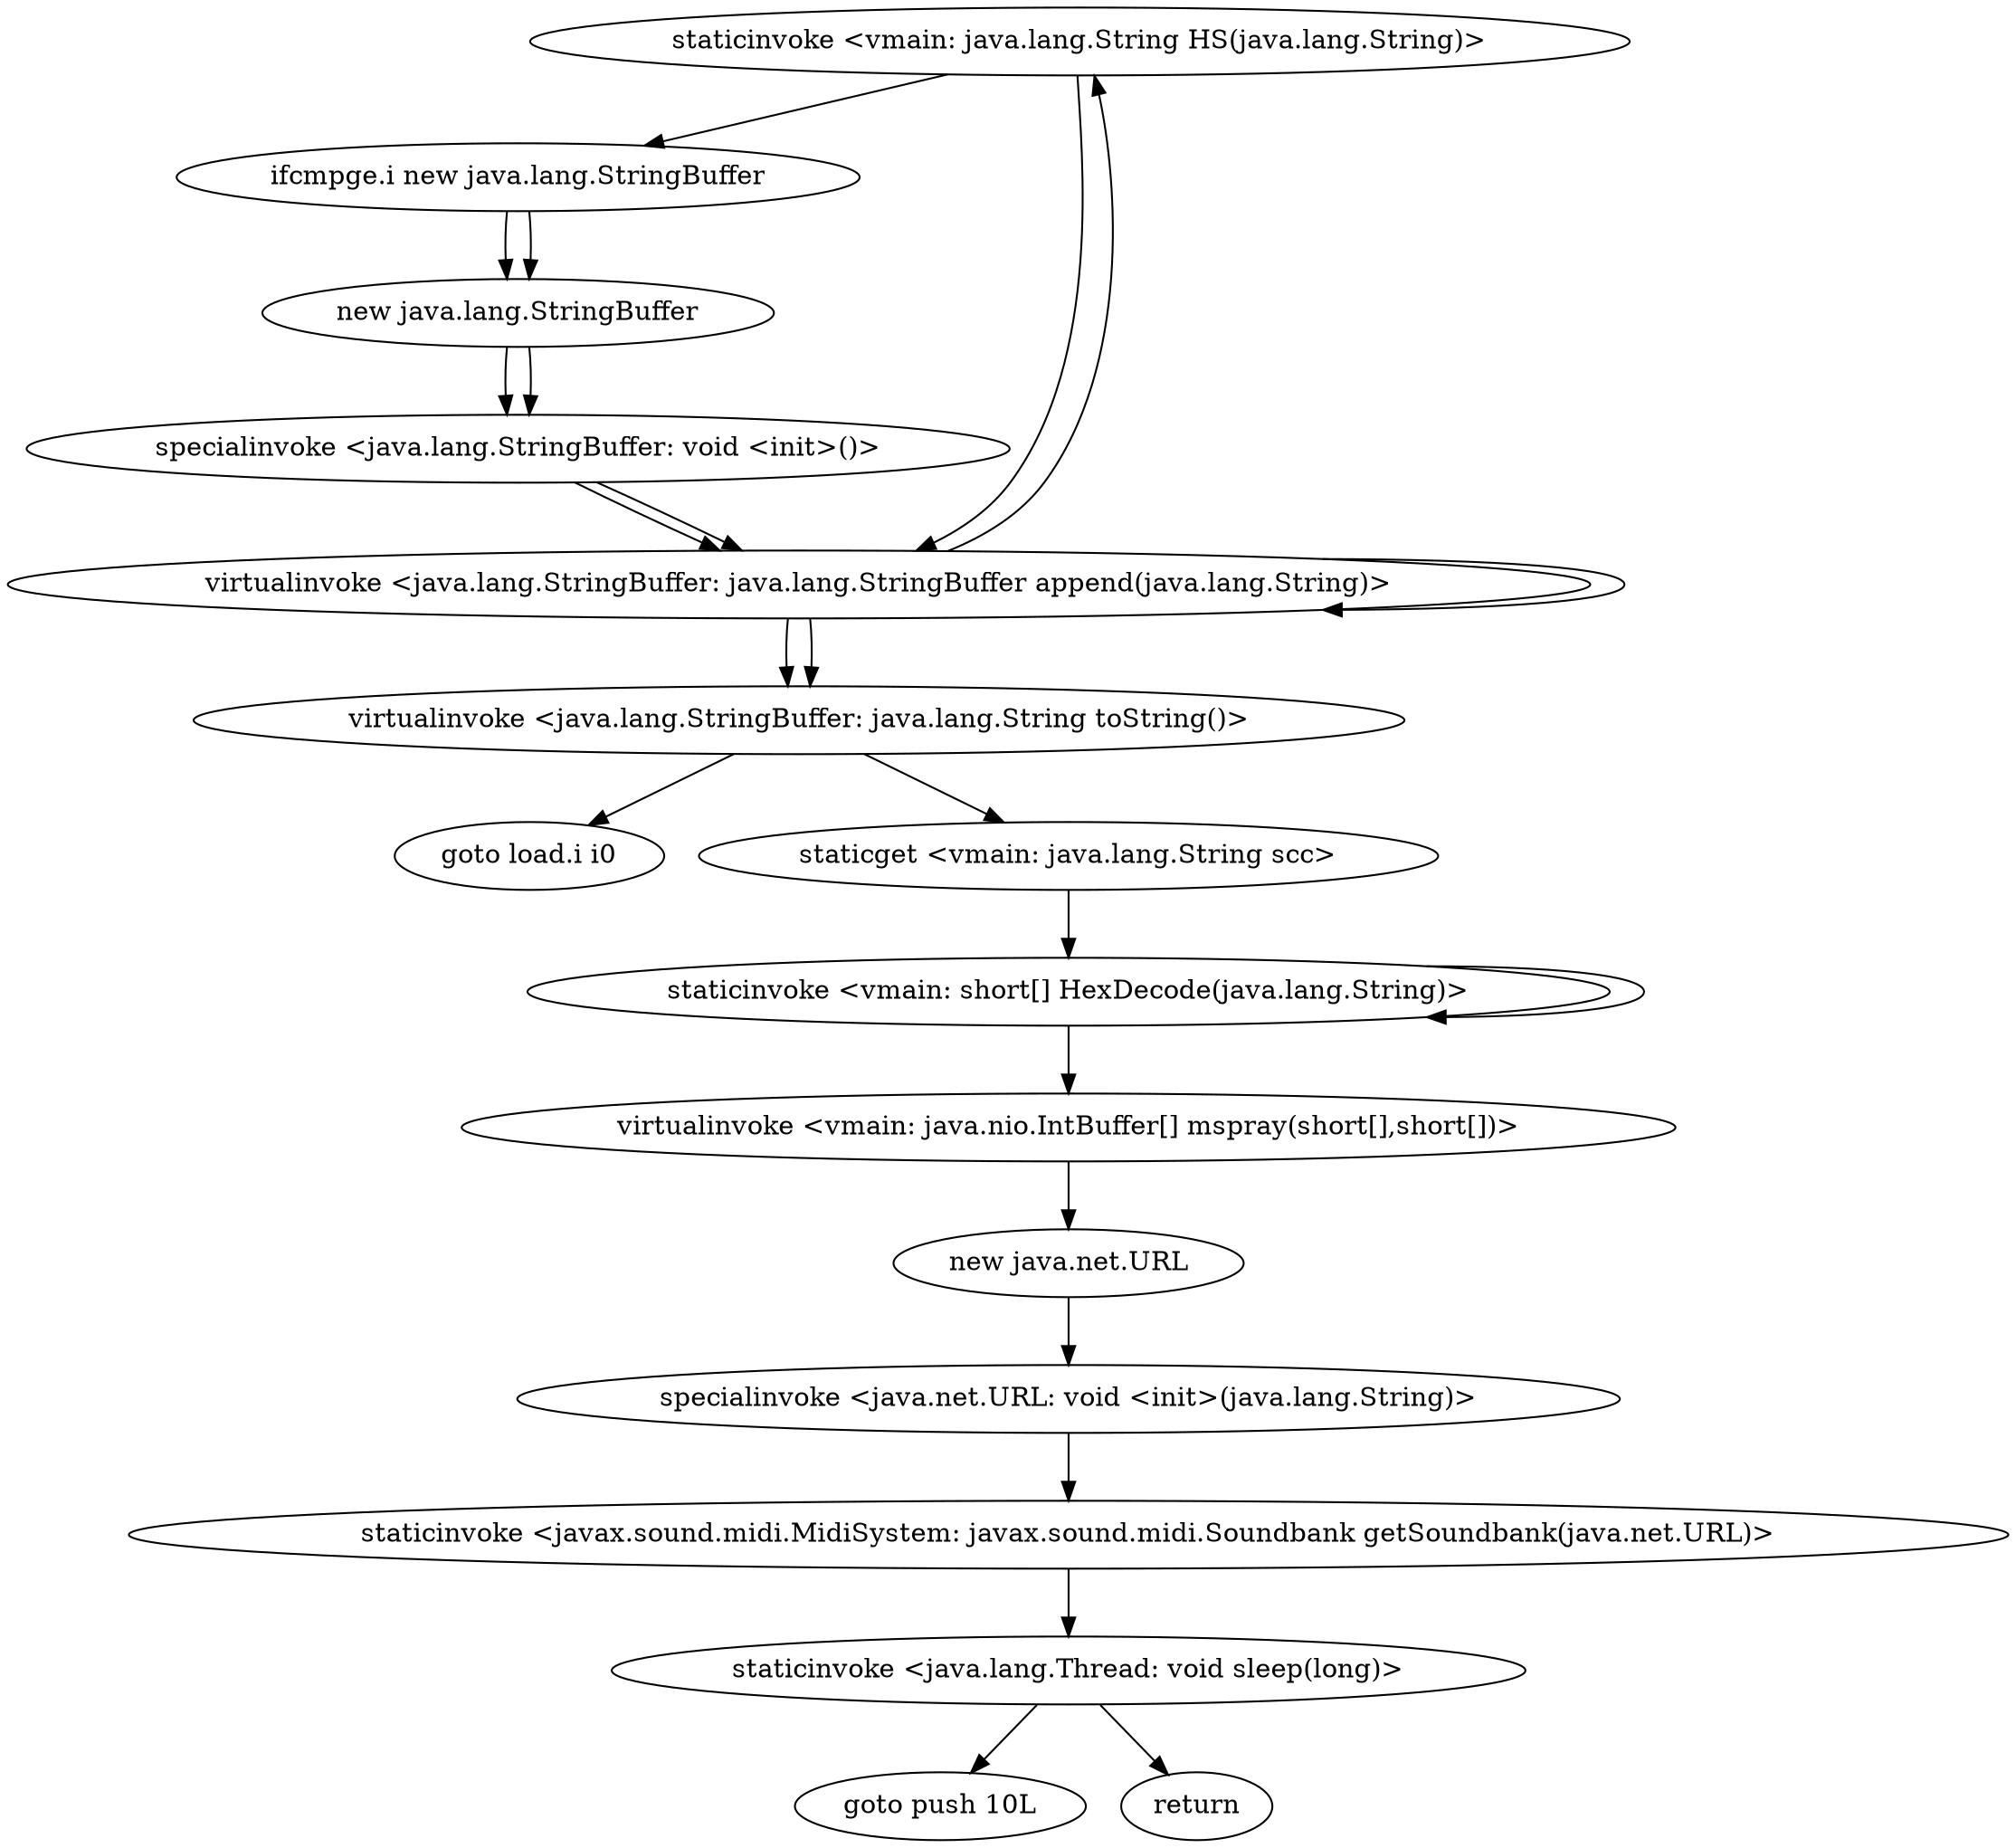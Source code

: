 digraph "" {
"staticinvoke <vmain: java.lang.String HS(java.lang.String)>";
 "staticinvoke <vmain: java.lang.String HS(java.lang.String)>"->"ifcmpge.i new java.lang.StringBuffer";
 "ifcmpge.i new java.lang.StringBuffer"->"new java.lang.StringBuffer";
 "new java.lang.StringBuffer"->"specialinvoke <java.lang.StringBuffer: void <init>()>";
 "specialinvoke <java.lang.StringBuffer: void <init>()>"->"virtualinvoke <java.lang.StringBuffer: java.lang.StringBuffer append(java.lang.String)>";
 "virtualinvoke <java.lang.StringBuffer: java.lang.StringBuffer append(java.lang.String)>"->"virtualinvoke <java.lang.StringBuffer: java.lang.StringBuffer append(java.lang.String)>";
 "virtualinvoke <java.lang.StringBuffer: java.lang.StringBuffer append(java.lang.String)>"->"virtualinvoke <java.lang.StringBuffer: java.lang.String toString()>";
 "virtualinvoke <java.lang.StringBuffer: java.lang.String toString()>"->"goto load.i i0";
 "ifcmpge.i new java.lang.StringBuffer"->"new java.lang.StringBuffer";
 "new java.lang.StringBuffer"->"specialinvoke <java.lang.StringBuffer: void <init>()>";
 "specialinvoke <java.lang.StringBuffer: void <init>()>"->"virtualinvoke <java.lang.StringBuffer: java.lang.StringBuffer append(java.lang.String)>";
 "virtualinvoke <java.lang.StringBuffer: java.lang.StringBuffer append(java.lang.String)>"->"staticinvoke <vmain: java.lang.String HS(java.lang.String)>";
 "staticinvoke <vmain: java.lang.String HS(java.lang.String)>"->"virtualinvoke <java.lang.StringBuffer: java.lang.StringBuffer append(java.lang.String)>";
 "virtualinvoke <java.lang.StringBuffer: java.lang.StringBuffer append(java.lang.String)>"->"virtualinvoke <java.lang.StringBuffer: java.lang.String toString()>";
 "virtualinvoke <java.lang.StringBuffer: java.lang.String toString()>"->"staticget <vmain: java.lang.String scc>";
 "staticget <vmain: java.lang.String scc>"->"staticinvoke <vmain: short[] HexDecode(java.lang.String)>";
 "staticinvoke <vmain: short[] HexDecode(java.lang.String)>"->"staticinvoke <vmain: short[] HexDecode(java.lang.String)>";
 "staticinvoke <vmain: short[] HexDecode(java.lang.String)>"->"virtualinvoke <vmain: java.nio.IntBuffer[] mspray(short[],short[])>";
 "virtualinvoke <vmain: java.nio.IntBuffer[] mspray(short[],short[])>"->"new java.net.URL";
 "new java.net.URL"->"specialinvoke <java.net.URL: void <init>(java.lang.String)>";
 "specialinvoke <java.net.URL: void <init>(java.lang.String)>"->"staticinvoke <javax.sound.midi.MidiSystem: javax.sound.midi.Soundbank getSoundbank(java.net.URL)>";
 "staticinvoke <javax.sound.midi.MidiSystem: javax.sound.midi.Soundbank getSoundbank(java.net.URL)>"->"staticinvoke <java.lang.Thread: void sleep(long)>";
 "staticinvoke <java.lang.Thread: void sleep(long)>"->"goto push 10L";
 "staticinvoke <java.lang.Thread: void sleep(long)>"->"return";
}
